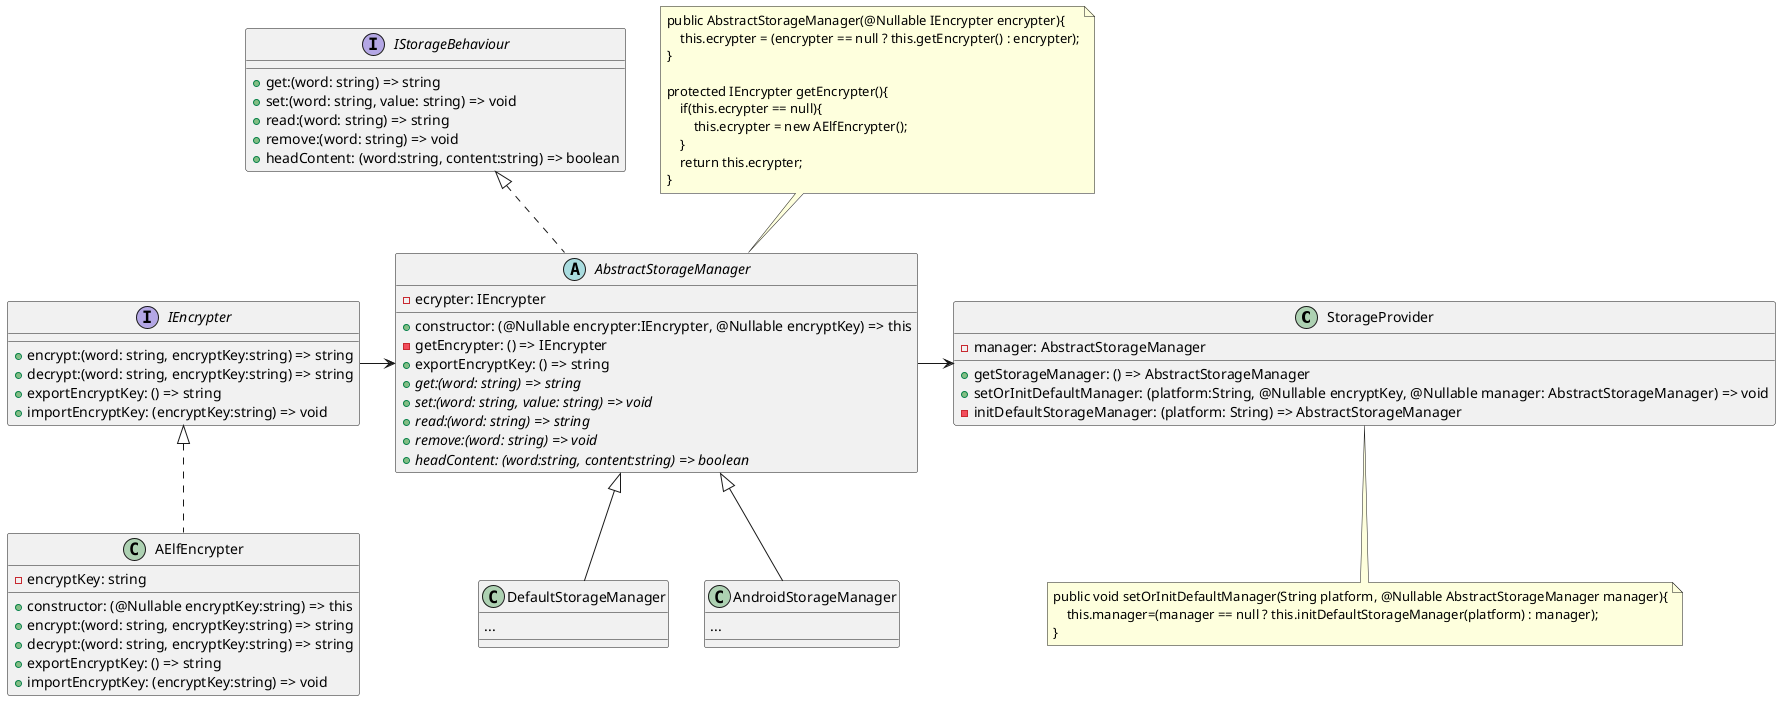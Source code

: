 @startuml storage
class StorageProvider {
    - manager: AbstractStorageManager
    + getStorageManager: () => AbstractStorageManager
    + setOrInitDefaultManager: (platform:String, @Nullable encryptKey, @Nullable manager: AbstractStorageManager) => void
    - initDefaultStorageManager: (platform: String) => AbstractStorageManager
}

note bottom of StorageProvider
    public void setOrInitDefaultManager(String platform, @Nullable AbstractStorageManager manager){
        this.manager=(manager == null ? this.initDefaultStorageManager(platform) : manager);
    }
end note

interface IStorageBehaviour {
    + get:(word: string) => string
    + set:(word: string, value: string) => void
    + read:(word: string) => string
    + remove:(word: string) => void
    + headContent: (word:string, content:string) => boolean
}

abstract class AbstractStorageManager implements IStorageBehaviour {
    - ecrypter: IEncrypter
    + constructor: (@Nullable encrypter:IEncrypter, @Nullable encryptKey) => this
    - getEncrypter: () => IEncrypter
    + exportEncryptKey: () => string
    + {abstract} get:(word: string) => string
    + {abstract} set:(word: string, value: string) => void
    + {abstract} read:(word: string) => string
    + {abstract} remove:(word: string) => void
    + {abstract} headContent: (word:string, content:string) => boolean
}

note top of AbstractStorageManager
    public AbstractStorageManager(@Nullable IEncrypter encrypter){
        this.ecrypter = (encrypter == null ? this.getEncrypter() : encrypter);
    }

    protected IEncrypter getEncrypter(){
        if(this.ecrypter == null){
            this.ecrypter = new AElfEncrypter();
        }
        return this.ecrypter;
    }
end note

class DefaultStorageManager extends AbstractStorageManager {
    ...
}

class AndroidStorageManager extends AbstractStorageManager {
    ...
}

interface IEncrypter {
    + encrypt:(word: string, encryptKey:string) => string
    + decrypt:(word: string, encryptKey:string) => string
    + exportEncryptKey: () => string
    + importEncryptKey: (encryptKey:string) => void
}

class AElfEncrypter implements IEncrypter {
    - encryptKey: string
    + constructor: (@Nullable encryptKey:string) => this
    + encrypt:(word: string, encryptKey:string) => string
    + decrypt:(word: string, encryptKey:string) => string
    + exportEncryptKey: () => string
    + importEncryptKey: (encryptKey:string) => void
}

AbstractStorageManager -> StorageProvider
IEncrypter -> AbstractStorageManager

@enduml